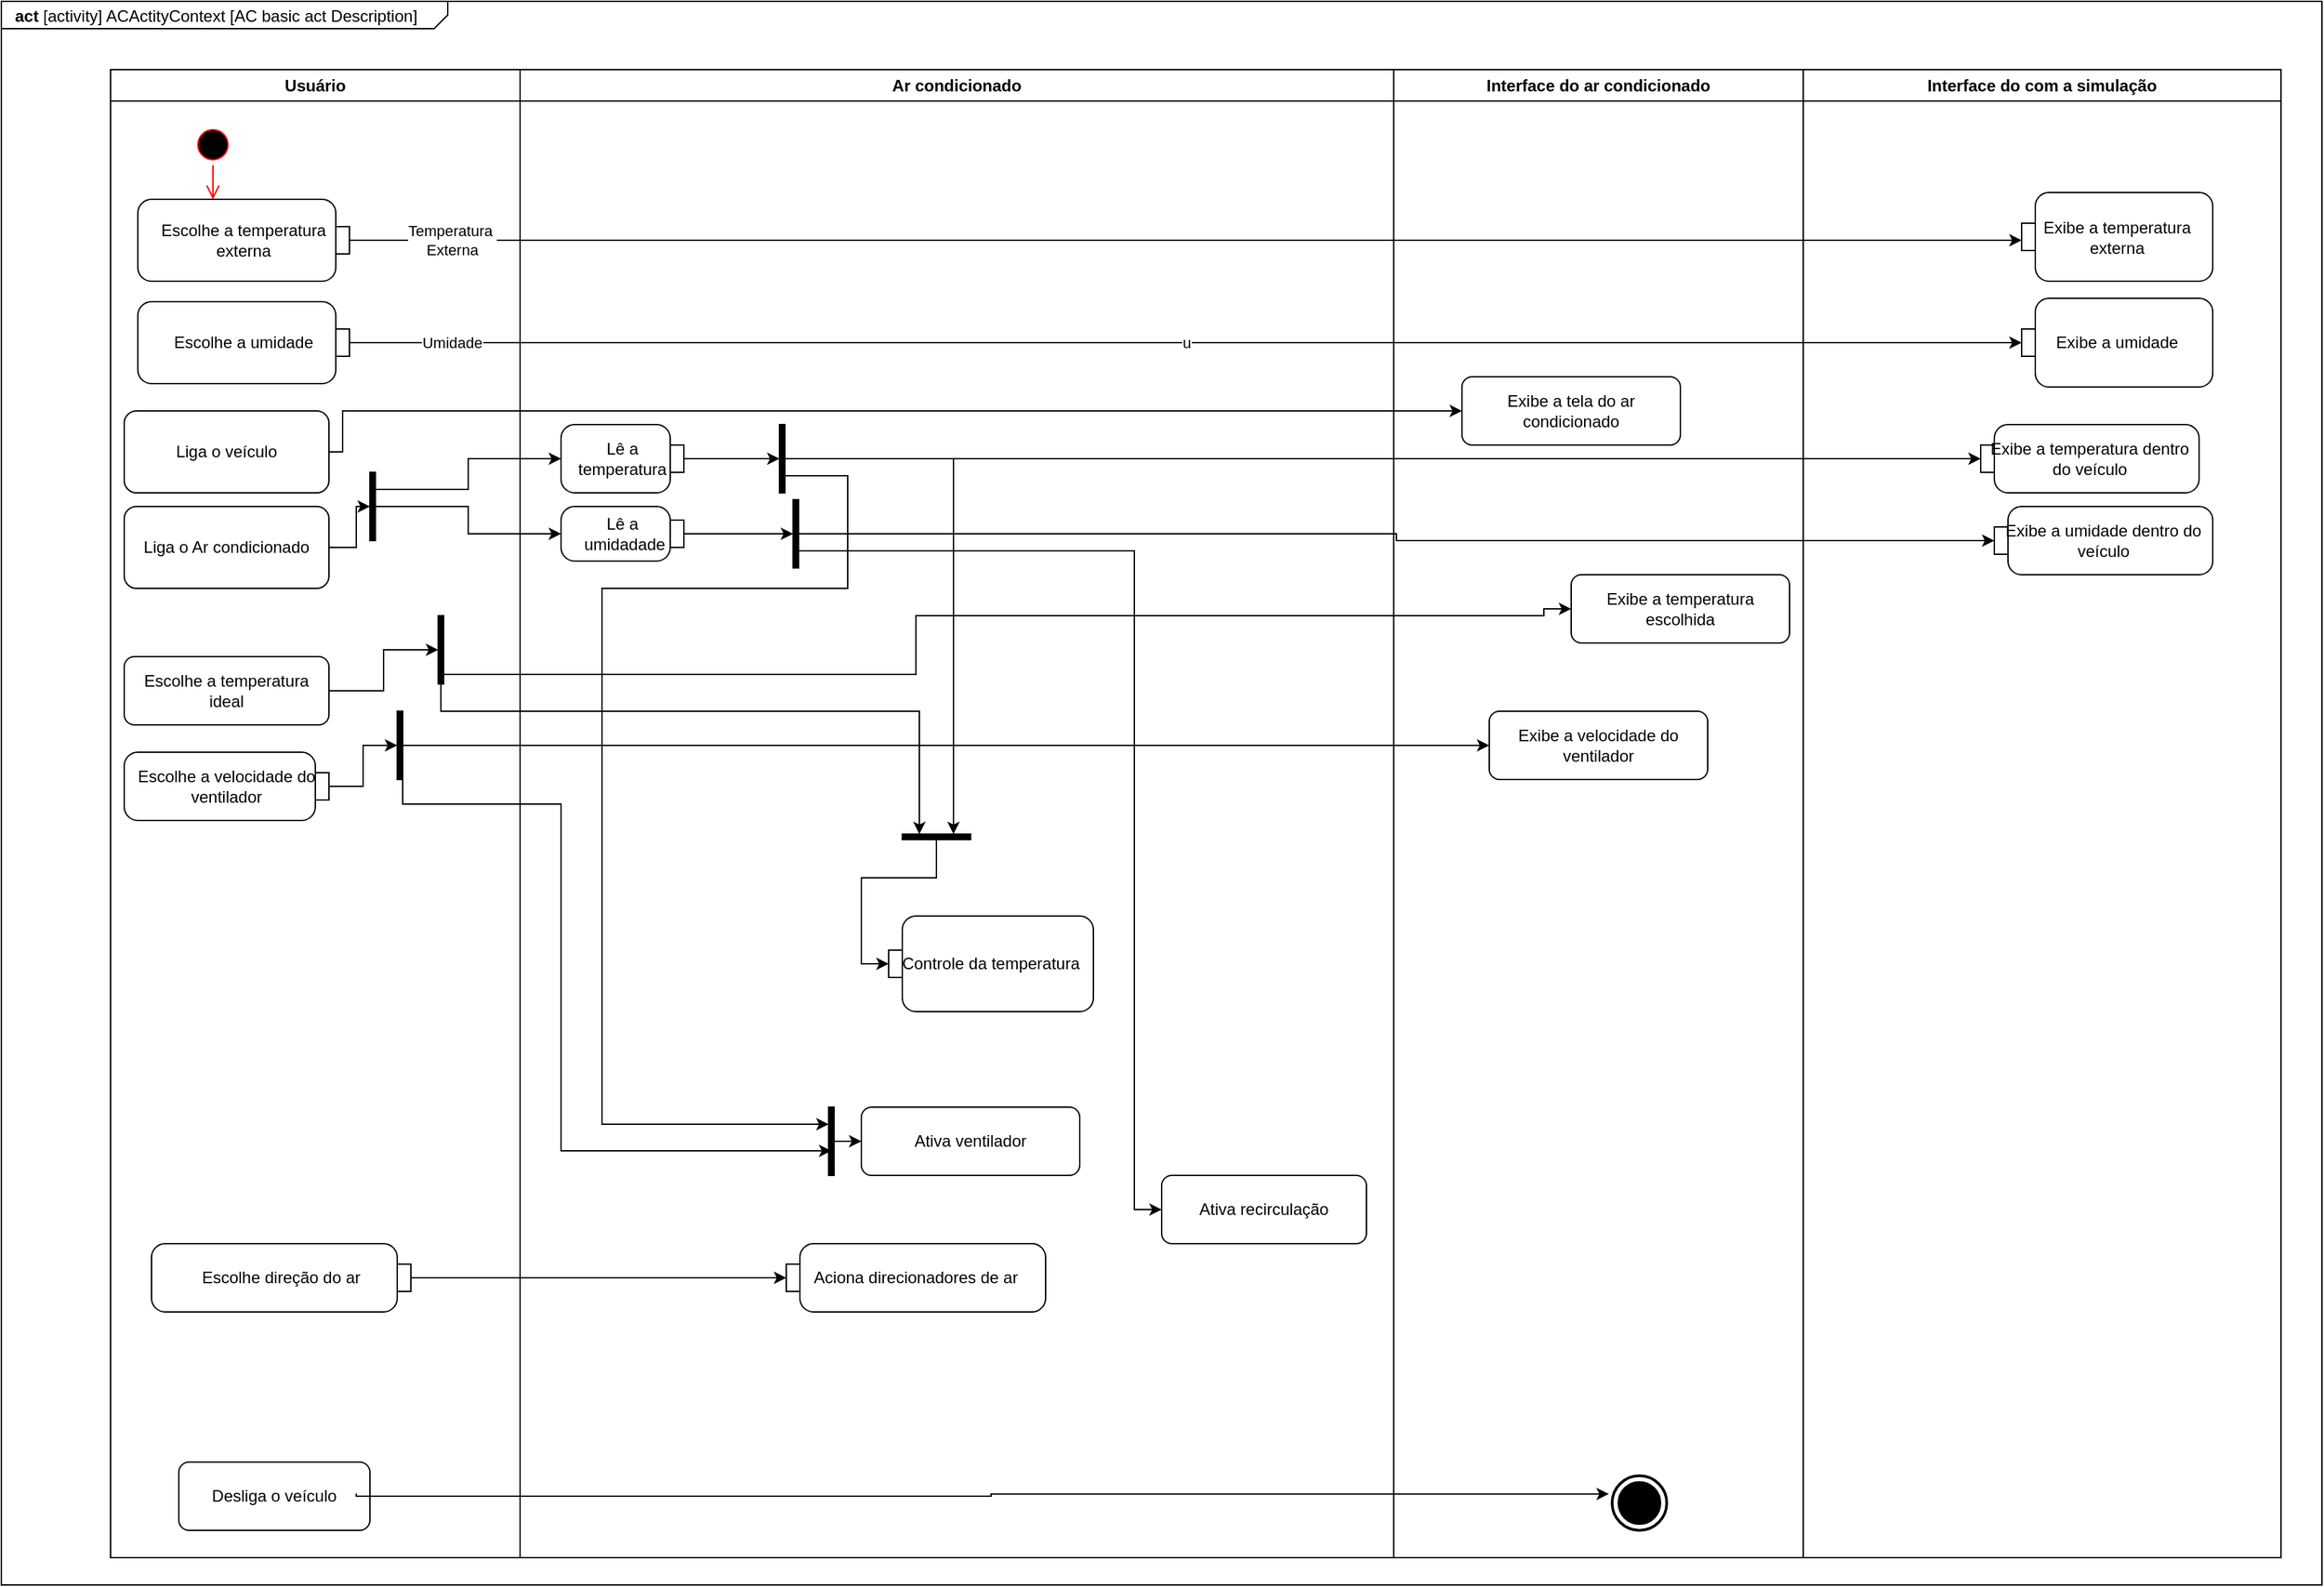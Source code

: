 <mxfile version="15.8.3" type="github">
  <diagram name="Page-1" id="929967ad-93f9-6ef4-fab6-5d389245f69c">
    <mxGraphModel dx="3426.5" dy="829" grid="1" gridSize="10" guides="1" tooltips="1" connect="1" arrows="1" fold="1" page="1" pageScale="1.5" pageWidth="1169" pageHeight="826" background="none" math="0" shadow="0">
      <root>
        <mxCell id="0" style=";html=1;" />
        <mxCell id="1" style=";html=1;" parent="0" />
        <mxCell id="ii08JX7uw0dO-d4jB14v-162" value="&lt;p style=&quot;margin: 0px ; margin-top: 4px ; margin-left: 10px ; text-align: left&quot;&gt;&lt;b&gt;act&lt;/b&gt; [activity] ACActityContext [AC basic act Description]&lt;/p&gt;" style="html=1;strokeWidth=1;shape=mxgraph.sysml.package;html=1;overflow=fill;whiteSpace=wrap;fillColor=none;gradientColor=none;fontSize=12;align=center;labelX=327.64;" parent="1" vertex="1">
          <mxGeometry x="-1730" y="60" width="1700" height="1160" as="geometry" />
        </mxCell>
        <mxCell id="ii08JX7uw0dO-d4jB14v-2" value="Usuário" style="swimlane;whiteSpace=wrap" parent="1" vertex="1">
          <mxGeometry x="-1650" y="110" width="300" height="1090" as="geometry" />
        </mxCell>
        <mxCell id="ii08JX7uw0dO-d4jB14v-3" value="c" style="ellipse;shape=startState;fillColor=#000000;strokeColor=#ff0000;" parent="ii08JX7uw0dO-d4jB14v-2" vertex="1">
          <mxGeometry x="60" y="40" width="30" height="30" as="geometry" />
        </mxCell>
        <mxCell id="ii08JX7uw0dO-d4jB14v-4" value="" style="edgeStyle=elbowEdgeStyle;elbow=horizontal;verticalAlign=bottom;endArrow=open;endSize=8;strokeColor=#FF0000;endFill=1;rounded=0" parent="ii08JX7uw0dO-d4jB14v-2" source="ii08JX7uw0dO-d4jB14v-3" target="ii08JX7uw0dO-d4jB14v-12" edge="1">
          <mxGeometry x="100" y="40" as="geometry">
            <mxPoint x="115.5" y="110" as="targetPoint" />
          </mxGeometry>
        </mxCell>
        <mxCell id="ii08JX7uw0dO-d4jB14v-12" value="Escolhe a temperatura externa" style="html=1;shape=mxgraph.sysml.objFlowR;whiteSpace=wrap;" parent="ii08JX7uw0dO-d4jB14v-2" vertex="1">
          <mxGeometry x="20" y="95" width="155" height="60" as="geometry" />
        </mxCell>
        <mxCell id="ii08JX7uw0dO-d4jB14v-63" value="" style="shape=rect;html=1;fillColor=#000000;verticalLabelPosition=bottom;verticalAlignment=top;" parent="ii08JX7uw0dO-d4jB14v-2" vertex="1">
          <mxGeometry x="190" y="295" width="4" height="50" as="geometry" />
        </mxCell>
        <mxCell id="ii08JX7uw0dO-d4jB14v-78" value="" style="shape=rect;html=1;fillColor=#000000;verticalLabelPosition=bottom;verticalAlignment=top;" parent="ii08JX7uw0dO-d4jB14v-2" vertex="1">
          <mxGeometry x="240" y="400" width="4" height="50" as="geometry" />
        </mxCell>
        <mxCell id="ii08JX7uw0dO-d4jB14v-85" value="" style="shape=rect;html=1;fillColor=#000000;verticalLabelPosition=bottom;verticalAlignment=top;" parent="ii08JX7uw0dO-d4jB14v-2" vertex="1">
          <mxGeometry x="210" y="470" width="4" height="50" as="geometry" />
        </mxCell>
        <mxCell id="ii08JX7uw0dO-d4jB14v-147" value="Escolhe direção do ar" style="html=1;shape=mxgraph.sysml.objFlowR;whiteSpace=wrap;" parent="ii08JX7uw0dO-d4jB14v-2" vertex="1">
          <mxGeometry x="30" y="860" width="190" height="50" as="geometry" />
        </mxCell>
        <mxCell id="ii08JX7uw0dO-d4jB14v-152" value="Escolhe a umidade" style="html=1;shape=mxgraph.sysml.objFlowR;whiteSpace=wrap;" parent="ii08JX7uw0dO-d4jB14v-2" vertex="1">
          <mxGeometry x="20" y="170" width="155" height="60" as="geometry" />
        </mxCell>
        <mxCell id="ii08JX7uw0dO-d4jB14v-17" value="Liga o veículo" style="shape=rect;html=1;rounded=1;whiteSpace=wrap;align=center;" parent="ii08JX7uw0dO-d4jB14v-2" vertex="1">
          <mxGeometry x="10" y="250" width="150" height="60" as="geometry" />
        </mxCell>
        <mxCell id="ii08JX7uw0dO-d4jB14v-159" value="Desliga o veículo" style="shape=rect;html=1;rounded=1;whiteSpace=wrap;align=center;" parent="ii08JX7uw0dO-d4jB14v-2" vertex="1">
          <mxGeometry x="50" y="1020" width="140" height="50" as="geometry" />
        </mxCell>
        <mxCell id="ii08JX7uw0dO-d4jB14v-5" value="Ar condicionado" style="swimlane;whiteSpace=wrap" parent="1" vertex="1">
          <mxGeometry x="-1350" y="110" width="640" height="1090" as="geometry" />
        </mxCell>
        <mxCell id="ii08JX7uw0dO-d4jB14v-104" style="edgeStyle=orthogonalEdgeStyle;rounded=0;orthogonalLoop=1;jettySize=auto;html=1;exitX=1;exitY=0.5;exitDx=0;exitDy=0;exitPerimeter=0;entryX=0;entryY=0.5;entryDx=0;entryDy=0;endArrow=classic;endFill=1;strokeWidth=1;" parent="ii08JX7uw0dO-d4jB14v-5" source="ii08JX7uw0dO-d4jB14v-23" target="ii08JX7uw0dO-d4jB14v-101" edge="1">
          <mxGeometry relative="1" as="geometry" />
        </mxCell>
        <mxCell id="ii08JX7uw0dO-d4jB14v-23" value="Lê a temperatura" style="html=1;shape=mxgraph.sysml.objFlowR;whiteSpace=wrap;" parent="ii08JX7uw0dO-d4jB14v-5" vertex="1">
          <mxGeometry x="30" y="260" width="90" height="50" as="geometry" />
        </mxCell>
        <mxCell id="ii08JX7uw0dO-d4jB14v-144" style="edgeStyle=orthogonalEdgeStyle;rounded=0;orthogonalLoop=1;jettySize=auto;html=1;entryX=0;entryY=0.5;entryDx=0;entryDy=0;endArrow=classic;endFill=1;strokeWidth=1;" parent="ii08JX7uw0dO-d4jB14v-5" source="ii08JX7uw0dO-d4jB14v-22" target="ii08JX7uw0dO-d4jB14v-143" edge="1">
          <mxGeometry relative="1" as="geometry" />
        </mxCell>
        <mxCell id="ii08JX7uw0dO-d4jB14v-22" value="Lê a&lt;br&gt;&amp;nbsp;umidadade" style="html=1;shape=mxgraph.sysml.objFlowR;whiteSpace=wrap;" parent="ii08JX7uw0dO-d4jB14v-5" vertex="1">
          <mxGeometry x="30" y="320" width="90" height="40" as="geometry" />
        </mxCell>
        <mxCell id="ii08JX7uw0dO-d4jB14v-90" value="Ativa ventilador" style="shape=rect;html=1;rounded=1;whiteSpace=wrap;align=center;" parent="ii08JX7uw0dO-d4jB14v-5" vertex="1">
          <mxGeometry x="250" y="760" width="160" height="50" as="geometry" />
        </mxCell>
        <mxCell id="ii08JX7uw0dO-d4jB14v-100" value="" style="shape=rect;html=1;fillColor=#000000;verticalLabelPosition=bottom;verticalAlignment=top;direction=north;" parent="ii08JX7uw0dO-d4jB14v-5" vertex="1">
          <mxGeometry x="280" y="560" width="50" height="4" as="geometry" />
        </mxCell>
        <mxCell id="ii08JX7uw0dO-d4jB14v-112" style="edgeStyle=orthogonalEdgeStyle;rounded=0;orthogonalLoop=1;jettySize=auto;html=1;exitX=0;exitY=0.75;exitDx=0;exitDy=0;entryX=1;entryY=0.75;entryDx=0;entryDy=0;endArrow=classic;endFill=1;strokeWidth=1;" parent="ii08JX7uw0dO-d4jB14v-5" source="ii08JX7uw0dO-d4jB14v-101" target="ii08JX7uw0dO-d4jB14v-100" edge="1">
          <mxGeometry relative="1" as="geometry">
            <Array as="points">
              <mxPoint x="190" y="285" />
              <mxPoint x="318" y="285" />
            </Array>
          </mxGeometry>
        </mxCell>
        <mxCell id="ii08JX7uw0dO-d4jB14v-142" style="edgeStyle=orthogonalEdgeStyle;rounded=0;orthogonalLoop=1;jettySize=auto;html=1;exitX=1;exitY=0.75;exitDx=0;exitDy=0;entryX=0;entryY=0.25;entryDx=0;entryDy=0;endArrow=classic;endFill=1;strokeWidth=1;" parent="ii08JX7uw0dO-d4jB14v-5" source="ii08JX7uw0dO-d4jB14v-101" target="ii08JX7uw0dO-d4jB14v-136" edge="1">
          <mxGeometry relative="1" as="geometry">
            <Array as="points">
              <mxPoint x="240" y="298" />
              <mxPoint x="240" y="380" />
              <mxPoint x="60" y="380" />
              <mxPoint x="60" y="773" />
            </Array>
          </mxGeometry>
        </mxCell>
        <mxCell id="ii08JX7uw0dO-d4jB14v-101" value="" style="shape=rect;html=1;fillColor=#000000;verticalLabelPosition=bottom;verticalAlignment=top;" parent="ii08JX7uw0dO-d4jB14v-5" vertex="1">
          <mxGeometry x="190" y="260" width="4" height="50" as="geometry" />
        </mxCell>
        <mxCell id="ii08JX7uw0dO-d4jB14v-113" value="Ativa recirculação" style="shape=rect;html=1;rounded=1;whiteSpace=wrap;align=center;" parent="ii08JX7uw0dO-d4jB14v-5" vertex="1">
          <mxGeometry x="470" y="810" width="150" height="50" as="geometry" />
        </mxCell>
        <mxCell id="ii08JX7uw0dO-d4jB14v-139" style="edgeStyle=orthogonalEdgeStyle;rounded=0;orthogonalLoop=1;jettySize=auto;html=1;entryX=0;entryY=0.5;entryDx=0;entryDy=0;endArrow=classic;endFill=1;strokeWidth=1;" parent="ii08JX7uw0dO-d4jB14v-5" source="ii08JX7uw0dO-d4jB14v-136" target="ii08JX7uw0dO-d4jB14v-90" edge="1">
          <mxGeometry relative="1" as="geometry" />
        </mxCell>
        <mxCell id="ii08JX7uw0dO-d4jB14v-136" value="" style="shape=rect;html=1;fillColor=#000000;verticalLabelPosition=bottom;verticalAlignment=top;" parent="ii08JX7uw0dO-d4jB14v-5" vertex="1">
          <mxGeometry x="226" y="760" width="4" height="50" as="geometry" />
        </mxCell>
        <mxCell id="ii08JX7uw0dO-d4jB14v-146" style="edgeStyle=orthogonalEdgeStyle;rounded=0;orthogonalLoop=1;jettySize=auto;html=1;exitX=1;exitY=0.75;exitDx=0;exitDy=0;entryX=0;entryY=0.5;entryDx=0;entryDy=0;endArrow=classic;endFill=1;strokeWidth=1;" parent="ii08JX7uw0dO-d4jB14v-5" source="ii08JX7uw0dO-d4jB14v-143" target="ii08JX7uw0dO-d4jB14v-113" edge="1">
          <mxGeometry relative="1" as="geometry">
            <Array as="points">
              <mxPoint x="450" y="353" />
            </Array>
          </mxGeometry>
        </mxCell>
        <mxCell id="ii08JX7uw0dO-d4jB14v-143" value="" style="shape=rect;html=1;fillColor=#000000;verticalLabelPosition=bottom;verticalAlignment=top;" parent="ii08JX7uw0dO-d4jB14v-5" vertex="1">
          <mxGeometry x="200" y="315" width="4" height="50" as="geometry" />
        </mxCell>
        <mxCell id="ii08JX7uw0dO-d4jB14v-149" value="Aciona direcionadores de ar" style="html=1;shape=mxgraph.sysml.objFlowL;whiteSpace=wrap;" parent="ii08JX7uw0dO-d4jB14v-5" vertex="1">
          <mxGeometry x="195" y="860" width="190" height="50" as="geometry" />
        </mxCell>
        <mxCell id="ii08JX7uw0dO-d4jB14v-19" style="edgeStyle=orthogonalEdgeStyle;rounded=0;orthogonalLoop=1;jettySize=auto;html=1;entryX=0;entryY=0.5;entryDx=0;entryDy=0;exitX=1;exitY=0.5;exitDx=0;exitDy=0;" parent="1" source="ii08JX7uw0dO-d4jB14v-17" target="ii08JX7uw0dO-d4jB14v-18" edge="1">
          <mxGeometry relative="1" as="geometry">
            <Array as="points">
              <mxPoint x="-1480" y="360" />
            </Array>
          </mxGeometry>
        </mxCell>
        <mxCell id="ii08JX7uw0dO-d4jB14v-76" style="edgeStyle=orthogonalEdgeStyle;rounded=0;orthogonalLoop=1;jettySize=auto;html=1;exitX=1;exitY=0.5;exitDx=0;exitDy=0;entryX=0;entryY=0.5;entryDx=0;entryDy=0;endArrow=classic;endFill=1;strokeWidth=1;" parent="1" source="ii08JX7uw0dO-d4jB14v-20" target="ii08JX7uw0dO-d4jB14v-63" edge="1">
          <mxGeometry relative="1" as="geometry" />
        </mxCell>
        <mxCell id="ii08JX7uw0dO-d4jB14v-20" value="Liga o Ar condicionado" style="shape=rect;html=1;rounded=1;whiteSpace=wrap;align=center;" parent="1" vertex="1">
          <mxGeometry x="-1640" y="430" width="150" height="60" as="geometry" />
        </mxCell>
        <mxCell id="ii08JX7uw0dO-d4jB14v-66" style="edgeStyle=orthogonalEdgeStyle;rounded=0;orthogonalLoop=1;jettySize=auto;html=1;exitX=1;exitY=0.25;exitDx=0;exitDy=0;endArrow=classic;endFill=1;strokeWidth=1;" parent="1" source="ii08JX7uw0dO-d4jB14v-63" target="ii08JX7uw0dO-d4jB14v-23" edge="1">
          <mxGeometry relative="1" as="geometry" />
        </mxCell>
        <mxCell id="ii08JX7uw0dO-d4jB14v-68" style="edgeStyle=orthogonalEdgeStyle;rounded=0;orthogonalLoop=1;jettySize=auto;html=1;endArrow=classic;endFill=1;strokeWidth=1;" parent="1" source="ii08JX7uw0dO-d4jB14v-63" target="ii08JX7uw0dO-d4jB14v-22" edge="1">
          <mxGeometry relative="1" as="geometry">
            <mxPoint x="-1280" y="470" as="targetPoint" />
          </mxGeometry>
        </mxCell>
        <mxCell id="ii08JX7uw0dO-d4jB14v-79" style="edgeStyle=orthogonalEdgeStyle;rounded=0;orthogonalLoop=1;jettySize=auto;html=1;exitX=1;exitY=0.5;exitDx=0;exitDy=0;endArrow=classic;endFill=1;strokeWidth=1;" parent="1" source="ii08JX7uw0dO-d4jB14v-77" target="ii08JX7uw0dO-d4jB14v-78" edge="1">
          <mxGeometry relative="1" as="geometry" />
        </mxCell>
        <mxCell id="ii08JX7uw0dO-d4jB14v-77" value="Escolhe a temperatura ideal" style="shape=rect;html=1;rounded=1;whiteSpace=wrap;align=center;" parent="1" vertex="1">
          <mxGeometry x="-1640" y="540" width="150" height="50" as="geometry" />
        </mxCell>
        <mxCell id="ii08JX7uw0dO-d4jB14v-83" style="edgeStyle=orthogonalEdgeStyle;rounded=0;orthogonalLoop=1;jettySize=auto;html=1;exitX=1;exitY=0.25;exitDx=0;exitDy=0;entryX=0;entryY=0.5;entryDx=0;entryDy=0;endArrow=classic;endFill=1;strokeWidth=1;" parent="1" source="ii08JX7uw0dO-d4jB14v-78" target="ii08JX7uw0dO-d4jB14v-82" edge="1">
          <mxGeometry relative="1" as="geometry">
            <Array as="points">
              <mxPoint x="-1406" y="553" />
              <mxPoint x="-1060" y="553" />
              <mxPoint x="-1060" y="510" />
              <mxPoint x="-600" y="510" />
              <mxPoint x="-600" y="505" />
            </Array>
          </mxGeometry>
        </mxCell>
        <mxCell id="ii08JX7uw0dO-d4jB14v-86" value="" style="edgeStyle=orthogonalEdgeStyle;rounded=0;orthogonalLoop=1;jettySize=auto;html=1;endArrow=classic;endFill=1;strokeWidth=1;" parent="1" source="ii08JX7uw0dO-d4jB14v-84" target="ii08JX7uw0dO-d4jB14v-85" edge="1">
          <mxGeometry relative="1" as="geometry" />
        </mxCell>
        <mxCell id="ii08JX7uw0dO-d4jB14v-84" value="Escolhe a velocidade do ventilador" style="html=1;shape=mxgraph.sysml.objFlowR;whiteSpace=wrap;" parent="1" vertex="1">
          <mxGeometry x="-1640" y="610" width="150" height="50" as="geometry" />
        </mxCell>
        <mxCell id="ii08JX7uw0dO-d4jB14v-88" style="edgeStyle=orthogonalEdgeStyle;rounded=0;orthogonalLoop=1;jettySize=auto;html=1;entryX=0;entryY=0.5;entryDx=0;entryDy=0;endArrow=classic;endFill=1;strokeWidth=1;" parent="1" source="ii08JX7uw0dO-d4jB14v-85" target="ii08JX7uw0dO-d4jB14v-87" edge="1">
          <mxGeometry relative="1" as="geometry">
            <Array as="points">
              <mxPoint x="-670" y="605" />
            </Array>
          </mxGeometry>
        </mxCell>
        <mxCell id="ii08JX7uw0dO-d4jB14v-105" style="edgeStyle=orthogonalEdgeStyle;rounded=0;orthogonalLoop=1;jettySize=auto;html=1;exitX=1;exitY=0.25;exitDx=0;exitDy=0;endArrow=classic;endFill=1;strokeWidth=1;entryX=0;entryY=0.5;entryDx=0;entryDy=0;entryPerimeter=0;" parent="1" source="ii08JX7uw0dO-d4jB14v-101" target="ii08JX7uw0dO-d4jB14v-69" edge="1">
          <mxGeometry relative="1" as="geometry">
            <Array as="points">
              <mxPoint x="-1156" y="395" />
            </Array>
          </mxGeometry>
        </mxCell>
        <mxCell id="ii08JX7uw0dO-d4jB14v-7" value="Interface do com a simulação" style="swimlane;whiteSpace=wrap" parent="1" vertex="1">
          <mxGeometry x="-410" y="110" width="350" height="1090" as="geometry" />
        </mxCell>
        <mxCell id="ii08JX7uw0dO-d4jB14v-13" value="Exibe a temperatura externa" style="html=1;shape=mxgraph.sysml.objFlowL;whiteSpace=wrap;" parent="ii08JX7uw0dO-d4jB14v-7" vertex="1">
          <mxGeometry x="160" y="90" width="140" height="65" as="geometry" />
        </mxCell>
        <mxCell id="ii08JX7uw0dO-d4jB14v-71" value="Exibe a umidade dentro do veículo" style="html=1;shape=mxgraph.sysml.objFlowL;whiteSpace=wrap;" parent="ii08JX7uw0dO-d4jB14v-7" vertex="1">
          <mxGeometry x="140" y="320" width="160" height="50" as="geometry" />
        </mxCell>
        <mxCell id="ii08JX7uw0dO-d4jB14v-6" value="Interface do ar condicionado" style="swimlane;whiteSpace=wrap" parent="ii08JX7uw0dO-d4jB14v-7" vertex="1">
          <mxGeometry x="-300" width="300" height="1090" as="geometry" />
        </mxCell>
        <mxCell id="ii08JX7uw0dO-d4jB14v-18" value="Exibe a tela do ar condicionado" style="shape=rect;html=1;rounded=1;whiteSpace=wrap;align=center;" parent="ii08JX7uw0dO-d4jB14v-6" vertex="1">
          <mxGeometry x="50" y="225" width="160" height="50" as="geometry" />
        </mxCell>
        <mxCell id="ii08JX7uw0dO-d4jB14v-87" value="Exibe a velocidade do ventilador" style="shape=rect;html=1;rounded=1;whiteSpace=wrap;align=center;" parent="ii08JX7uw0dO-d4jB14v-6" vertex="1">
          <mxGeometry x="70" y="470" width="160" height="50" as="geometry" />
        </mxCell>
        <mxCell id="ii08JX7uw0dO-d4jB14v-82" value="Exibe a temperatura escolhida" style="shape=rect;html=1;rounded=1;whiteSpace=wrap;align=center;" parent="ii08JX7uw0dO-d4jB14v-6" vertex="1">
          <mxGeometry x="130" y="370" width="160" height="50" as="geometry" />
        </mxCell>
        <mxCell id="ii08JX7uw0dO-d4jB14v-127" value="" style="html=1;shape=mxgraph.sysml.actFinal;strokeWidth=2;verticalLabelPosition=bottom;verticalAlignment=top;" parent="ii08JX7uw0dO-d4jB14v-6" vertex="1">
          <mxGeometry x="160" y="1030" width="40" height="40" as="geometry" />
        </mxCell>
        <mxCell id="ii08JX7uw0dO-d4jB14v-69" value="Exibe a temperatura dentro do veículo" style="html=1;shape=mxgraph.sysml.objFlowL;whiteSpace=wrap;" parent="ii08JX7uw0dO-d4jB14v-7" vertex="1">
          <mxGeometry x="130" y="260" width="160" height="50" as="geometry" />
        </mxCell>
        <mxCell id="ii08JX7uw0dO-d4jB14v-153" value="Exibe a umidade" style="html=1;shape=mxgraph.sysml.objFlowL;whiteSpace=wrap;" parent="ii08JX7uw0dO-d4jB14v-7" vertex="1">
          <mxGeometry x="160" y="167.5" width="140" height="65" as="geometry" />
        </mxCell>
        <mxCell id="ii08JX7uw0dO-d4jB14v-114" style="edgeStyle=orthogonalEdgeStyle;rounded=0;orthogonalLoop=1;jettySize=auto;html=1;entryX=1;entryY=0.25;entryDx=0;entryDy=0;endArrow=classic;endFill=1;strokeWidth=1;" parent="1" source="ii08JX7uw0dO-d4jB14v-78" target="ii08JX7uw0dO-d4jB14v-100" edge="1">
          <mxGeometry relative="1" as="geometry">
            <Array as="points">
              <mxPoint x="-1057" y="580" />
            </Array>
          </mxGeometry>
        </mxCell>
        <mxCell id="ii08JX7uw0dO-d4jB14v-140" style="edgeStyle=orthogonalEdgeStyle;rounded=0;orthogonalLoop=1;jettySize=auto;html=1;exitX=1;exitY=0.75;exitDx=0;exitDy=0;endArrow=classic;endFill=1;strokeWidth=1;" parent="1" source="ii08JX7uw0dO-d4jB14v-85" edge="1">
          <mxGeometry relative="1" as="geometry">
            <mxPoint x="-1122" y="902" as="targetPoint" />
            <Array as="points">
              <mxPoint x="-1436" y="648" />
              <mxPoint x="-1320" y="648" />
              <mxPoint x="-1320" y="902" />
            </Array>
          </mxGeometry>
        </mxCell>
        <mxCell id="ii08JX7uw0dO-d4jB14v-145" style="edgeStyle=orthogonalEdgeStyle;rounded=0;orthogonalLoop=1;jettySize=auto;html=1;endArrow=classic;endFill=1;strokeWidth=1;" parent="1" source="ii08JX7uw0dO-d4jB14v-143" target="ii08JX7uw0dO-d4jB14v-71" edge="1">
          <mxGeometry relative="1" as="geometry" />
        </mxCell>
        <mxCell id="ii08JX7uw0dO-d4jB14v-150" style="edgeStyle=orthogonalEdgeStyle;rounded=0;orthogonalLoop=1;jettySize=auto;html=1;exitX=1;exitY=0.5;exitDx=0;exitDy=0;exitPerimeter=0;entryX=0;entryY=0.5;entryDx=0;entryDy=0;entryPerimeter=0;endArrow=classic;endFill=1;strokeWidth=1;" parent="1" source="ii08JX7uw0dO-d4jB14v-147" target="ii08JX7uw0dO-d4jB14v-149" edge="1">
          <mxGeometry relative="1" as="geometry" />
        </mxCell>
        <mxCell id="ii08JX7uw0dO-d4jB14v-14" style="edgeStyle=orthogonalEdgeStyle;rounded=0;orthogonalLoop=1;jettySize=auto;html=1;exitX=1;exitY=0.5;exitDx=0;exitDy=0;exitPerimeter=0;" parent="1" source="ii08JX7uw0dO-d4jB14v-12" edge="1">
          <mxGeometry relative="1" as="geometry">
            <mxPoint x="-1440" y="275" as="sourcePoint" />
            <mxPoint x="-250" y="235" as="targetPoint" />
            <Array as="points">
              <mxPoint x="-300" y="235" />
              <mxPoint x="-300" y="235" />
            </Array>
          </mxGeometry>
        </mxCell>
        <mxCell id="ii08JX7uw0dO-d4jB14v-15" value="Temperatura&amp;nbsp;&lt;br&gt;Externa" style="edgeLabel;html=1;align=center;verticalAlign=middle;resizable=0;points=[];" parent="ii08JX7uw0dO-d4jB14v-14" vertex="1" connectable="0">
          <mxGeometry x="-0.905" y="2" relative="1" as="geometry">
            <mxPoint x="17" y="2" as="offset" />
          </mxGeometry>
        </mxCell>
        <mxCell id="ii08JX7uw0dO-d4jB14v-154" value="u" style="edgeStyle=orthogonalEdgeStyle;rounded=0;orthogonalLoop=1;jettySize=auto;html=1;exitX=1;exitY=0.5;exitDx=0;exitDy=0;exitPerimeter=0;entryX=0;entryY=0.5;entryDx=0;entryDy=0;entryPerimeter=0;" parent="1" source="ii08JX7uw0dO-d4jB14v-152" target="ii08JX7uw0dO-d4jB14v-153" edge="1">
          <mxGeometry relative="1" as="geometry">
            <mxPoint x="-1440" y="305" as="sourcePoint" />
            <mxPoint x="-230" y="327.5" as="targetPoint" />
            <Array as="points">
              <mxPoint x="-250" y="310" />
            </Array>
          </mxGeometry>
        </mxCell>
        <mxCell id="ii08JX7uw0dO-d4jB14v-155" value="Umidade" style="edgeLabel;html=1;align=center;verticalAlign=middle;resizable=0;points=[];" parent="ii08JX7uw0dO-d4jB14v-154" vertex="1" connectable="0">
          <mxGeometry x="-0.905" y="2" relative="1" as="geometry">
            <mxPoint x="17" y="2" as="offset" />
          </mxGeometry>
        </mxCell>
        <mxCell id="ii08JX7uw0dO-d4jB14v-160" style="edgeStyle=orthogonalEdgeStyle;rounded=0;orthogonalLoop=1;jettySize=auto;html=1;entryX=-0.06;entryY=0.334;entryDx=0;entryDy=0;entryPerimeter=0;endArrow=classic;endFill=1;strokeWidth=1;" parent="1" target="ii08JX7uw0dO-d4jB14v-127" edge="1">
          <mxGeometry relative="1" as="geometry">
            <mxPoint x="-1470" y="1153" as="sourcePoint" />
            <Array as="points">
              <mxPoint x="-1005" y="1155" />
              <mxPoint x="-1005" y="1153" />
            </Array>
          </mxGeometry>
        </mxCell>
        <mxCell id="0OcdHU4I0xa7NcNmll0O-2" value="Controle da temperatura" style="html=1;shape=mxgraph.sysml.objFlowL;whiteSpace=wrap;" vertex="1" parent="1">
          <mxGeometry x="-1080" y="730" width="150" height="70" as="geometry" />
        </mxCell>
        <mxCell id="ii08JX7uw0dO-d4jB14v-123" style="edgeStyle=orthogonalEdgeStyle;rounded=0;orthogonalLoop=1;jettySize=auto;html=1;exitX=0;exitY=0.5;exitDx=0;exitDy=0;endArrow=classic;endFill=1;strokeWidth=1;entryX=0;entryY=0.5;entryDx=0;entryDy=0;entryPerimeter=0;" parent="1" source="ii08JX7uw0dO-d4jB14v-100" target="0OcdHU4I0xa7NcNmll0O-2" edge="1">
          <mxGeometry relative="1" as="geometry">
            <mxPoint x="-1060.029" y="730.0" as="targetPoint" />
          </mxGeometry>
        </mxCell>
      </root>
    </mxGraphModel>
  </diagram>
</mxfile>
